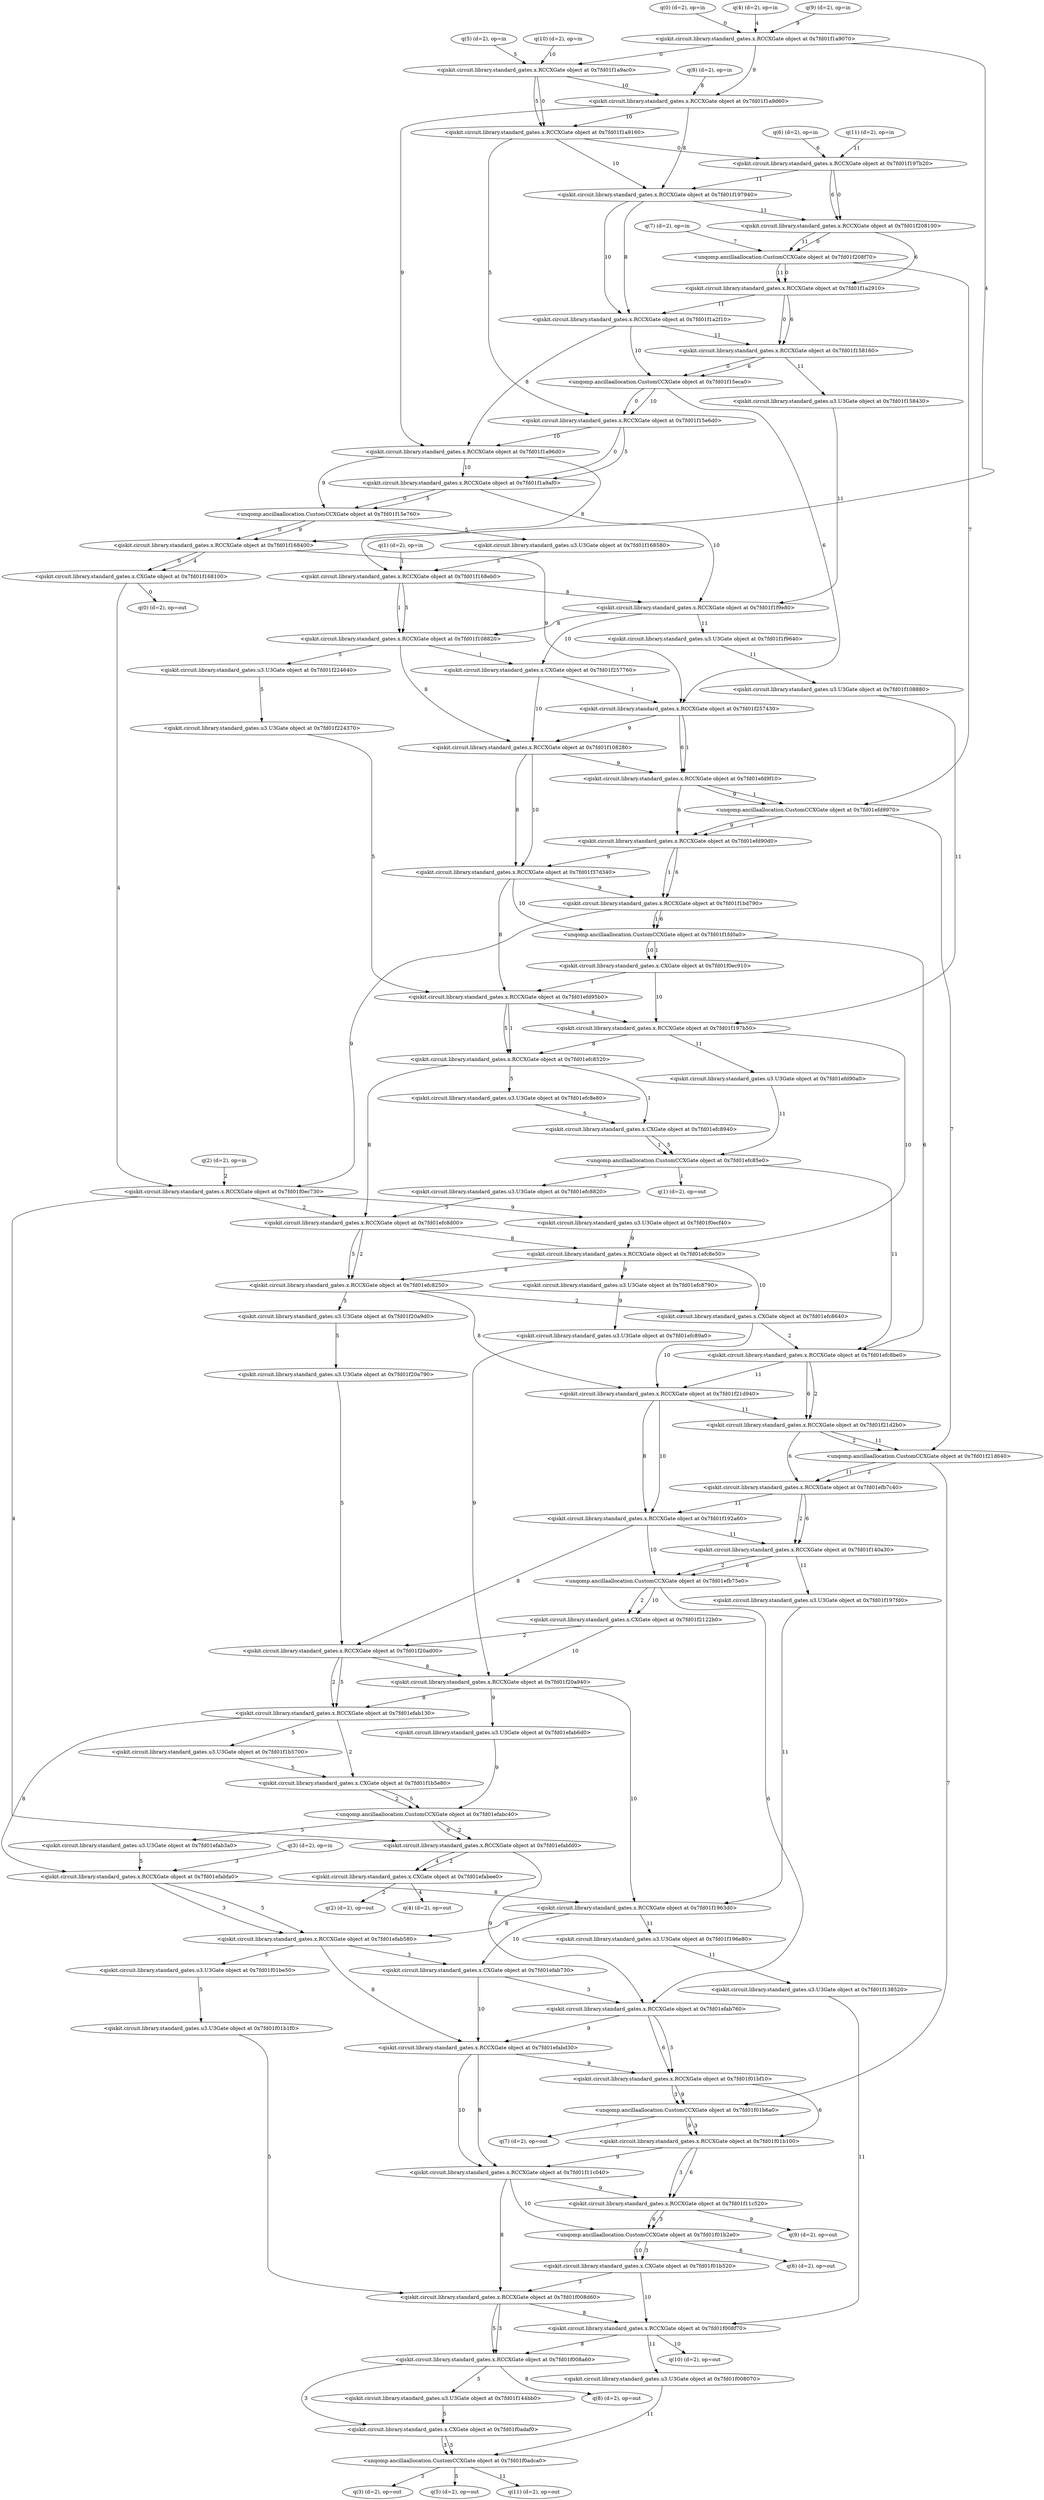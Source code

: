 digraph G {
0 [label="q(0) (d=2), op=in", qubits="0", matrix="None", ancilla=false];
1 [label="q(1) (d=2), op=in", qubits="1", matrix="None", ancilla=false];
2 [label="q(2) (d=2), op=in", qubits="2", matrix="None", ancilla=false];
3 [label="q(3) (d=2), op=in", qubits="3", matrix="None", ancilla=false];
4 [label="q(4) (d=2), op=in", qubits="4", matrix="None", ancilla=false];
5 [label="q(5) (d=2), op=in", qubits="5", matrix="None", ancilla=false];
6 [label="q(6) (d=2), op=in", qubits="6", matrix="None", ancilla=false];
7 [label="q(7) (d=2), op=in", qubits="7", matrix="None", ancilla=false];
8 [label="q(8) (d=2), op=in", qubits="8", matrix="None", ancilla=false];
9 [label="q(9) (d=2), op=in", qubits="9", matrix="None", ancilla=true];
10 [label="q(10) (d=2), op=in", qubits="10", matrix="None", ancilla=true];
11 [label="q(11) (d=2), op=in", qubits="11", matrix="None", ancilla=true];
12 [label="<qiskit.circuit.library.standard_gates.x.RCCXGate object at 0x7fd01f1a9070>", qubits="0,4,9", matrix="[[0, 1], [-1, 0]]"];
13 [label="<qiskit.circuit.library.standard_gates.x.RCCXGate object at 0x7fd01f1a9ac0>", qubits="0,5,10", matrix="[[0, 1], [-1, 0]]"];
14 [label="<qiskit.circuit.library.standard_gates.x.RCCXGate object at 0x7fd01f1a9d60>", qubits="9,10,8", matrix="[[0, 1], [-1, 0]]"];
15 [label="<qiskit.circuit.library.standard_gates.x.RCCXGate object at 0x7fd01f1a9160>", qubits="0,5,10", matrix="[[0, 1], [-1, 0]]"];
16 [label="<qiskit.circuit.library.standard_gates.x.RCCXGate object at 0x7fd01f197b20>", qubits="0,6,11", matrix="[[0, 1], [-1, 0]]"];
17 [label="<qiskit.circuit.library.standard_gates.x.RCCXGate object at 0x7fd01f197940>", qubits="10,11,8", matrix="[[0, 1], [-1, 0]]"];
18 [label="<qiskit.circuit.library.standard_gates.x.RCCXGate object at 0x7fd01f208100>", qubits="0,6,11", matrix="[[0, 1], [-1, 0]]"];
19 [label="<unqomp.ancillaallocation.CustomCCXGate object at 0x7fd01f208f70>", qubits="0,11,7", matrix="[[0, 1], [1, 0]]"];
20 [label="<qiskit.circuit.library.standard_gates.x.RCCXGate object at 0x7fd01f1a2910>", qubits="0,6,11", matrix="[[0, 1], [-1, 0]]"];
21 [label="<qiskit.circuit.library.standard_gates.x.RCCXGate object at 0x7fd01f1a2f10>", qubits="10,11,8", matrix="[[0, 1], [-1, 0]]"];
22 [label="<qiskit.circuit.library.standard_gates.x.RCCXGate object at 0x7fd01f158160>", qubits="0,6,11", matrix="[[0, 1], [-1, 0]]"];
23 [label="<qiskit.circuit.library.standard_gates.u3.U3Gate object at 0x7fd01f158430>", qubits="11", matrix="[[0, 1], [1, 0]]"];
24 [label="<unqomp.ancillaallocation.CustomCCXGate object at 0x7fd01f15eca0>", qubits="0,10,6", matrix="[[0, 1], [1, 0]]"];
25 [label="<qiskit.circuit.library.standard_gates.x.RCCXGate object at 0x7fd01f15e6d0>", qubits="0,5,10", matrix="[[0, 1], [-1, 0]]"];
26 [label="<qiskit.circuit.library.standard_gates.x.RCCXGate object at 0x7fd01f1a96d0>", qubits="9,10,8", matrix="[[0, 1], [-1, 0]]"];
27 [label="<qiskit.circuit.library.standard_gates.x.RCCXGate object at 0x7fd01f1a9af0>", qubits="0,5,10", matrix="[[0, 1], [-1, 0]]"];
28 [label="<unqomp.ancillaallocation.CustomCCXGate object at 0x7fd01f15e760>", qubits="0,9,5", matrix="[[0, 1], [1, 0]]"];
29 [label="<qiskit.circuit.library.standard_gates.x.RCCXGate object at 0x7fd01f168400>", qubits="0,4,9", matrix="[[0, 1], [-1, 0]]"];
30 [label="<qiskit.circuit.library.standard_gates.x.CXGate object at 0x7fd01f168100>", qubits="0,4", matrix="[[0, 1], [1, 0]]"];
31 [label="<qiskit.circuit.library.standard_gates.u3.U3Gate object at 0x7fd01f168580>", qubits="5", matrix="[[0, 1], [1, 0]]"];
32 [label="<qiskit.circuit.library.standard_gates.x.RCCXGate object at 0x7fd01f168eb0>", qubits="1,5,8", matrix="[[0, 1], [-1, 0]]"];
33 [label="<qiskit.circuit.library.standard_gates.x.RCCXGate object at 0x7fd01f1f9e80>", qubits="11,8,10", matrix="[[0, 1], [-1, 0]]"];
34 [label="<qiskit.circuit.library.standard_gates.u3.U3Gate object at 0x7fd01f1f9640>", qubits="11", matrix="[[0, 1], [1, 0]]"];
35 [label="<qiskit.circuit.library.standard_gates.u3.U3Gate object at 0x7fd01f108880>", qubits="11", matrix="[[0, 1], [1, 0]]"];
36 [label="<qiskit.circuit.library.standard_gates.x.RCCXGate object at 0x7fd01f108820>", qubits="1,5,8", matrix="[[0, 1], [-1, 0]]"];
37 [label="<qiskit.circuit.library.standard_gates.x.CXGate object at 0x7fd01f257760>", qubits="1,10", matrix="[[0, 1], [1, 0]]"];
38 [label="<qiskit.circuit.library.standard_gates.x.RCCXGate object at 0x7fd01f257430>", qubits="1,6,9", matrix="[[0, 1], [-1, 0]]"];
39 [label="<qiskit.circuit.library.standard_gates.x.RCCXGate object at 0x7fd01f108280>", qubits="10,9,8", matrix="[[0, 1], [-1, 0]]"];
40 [label="<qiskit.circuit.library.standard_gates.x.RCCXGate object at 0x7fd01efd9f10>", qubits="1,6,9", matrix="[[0, 1], [-1, 0]]"];
41 [label="<unqomp.ancillaallocation.CustomCCXGate object at 0x7fd01efd9970>", qubits="1,9,7", matrix="[[0, 1], [1, 0]]"];
42 [label="<qiskit.circuit.library.standard_gates.x.RCCXGate object at 0x7fd01efd90d0>", qubits="1,6,9", matrix="[[0, 1], [-1, 0]]"];
43 [label="<qiskit.circuit.library.standard_gates.x.RCCXGate object at 0x7fd01f37d340>", qubits="10,9,8", matrix="[[0, 1], [-1, 0]]"];
44 [label="<qiskit.circuit.library.standard_gates.x.RCCXGate object at 0x7fd01f1bd790>", qubits="1,6,9", matrix="[[0, 1], [-1, 0]]"];
45 [label="<unqomp.ancillaallocation.CustomCCXGate object at 0x7fd01f1fd0a0>", qubits="1,10,6", matrix="[[0, 1], [1, 0]]"];
46 [label="<qiskit.circuit.library.standard_gates.x.CXGate object at 0x7fd01f0ec910>", qubits="1,10", matrix="[[0, 1], [1, 0]]"];
47 [label="<qiskit.circuit.library.standard_gates.x.RCCXGate object at 0x7fd01f0ec730>", qubits="2,4,9", matrix="[[0, 1], [-1, 0]]"];
48 [label="<qiskit.circuit.library.standard_gates.u3.U3Gate object at 0x7fd01f0ecf40>", qubits="9", matrix="[[0, 1], [1, 0]]"];
49 [label="<qiskit.circuit.library.standard_gates.u3.U3Gate object at 0x7fd01f224640>", qubits="5", matrix="[[0, 1], [1, 0]]"];
50 [label="<qiskit.circuit.library.standard_gates.u3.U3Gate object at 0x7fd01f224370>", qubits="5", matrix="[[0, 1], [1, 0]]"];
51 [label="<qiskit.circuit.library.standard_gates.x.RCCXGate object at 0x7fd01efd95b0>", qubits="1,5,8", matrix="[[0, 1], [-1, 0]]"];
52 [label="<qiskit.circuit.library.standard_gates.x.RCCXGate object at 0x7fd01f197b50>", qubits="11,8,10", matrix="[[0, 1], [-1, 0]]"];
53 [label="<qiskit.circuit.library.standard_gates.u3.U3Gate object at 0x7fd01efd90a0>", qubits="11", matrix="[[0, 1], [1, 0]]"];
54 [label="<qiskit.circuit.library.standard_gates.x.RCCXGate object at 0x7fd01efc8520>", qubits="1,5,8", matrix="[[0, 1], [-1, 0]]"];
55 [label="<qiskit.circuit.library.standard_gates.u3.U3Gate object at 0x7fd01efc8e80>", qubits="5", matrix="[[0, 1], [1, 0]]"];
56 [label="<qiskit.circuit.library.standard_gates.x.CXGate object at 0x7fd01efc8940>", qubits="1,5", matrix="[[0, 1], [1, 0]]"];
57 [label="<unqomp.ancillaallocation.CustomCCXGate object at 0x7fd01efc85e0>", qubits="1,11,5", matrix="[[0, 1], [1, 0]]"];
58 [label="<qiskit.circuit.library.standard_gates.u3.U3Gate object at 0x7fd01efc8820>", qubits="5", matrix="[[0, 1], [1, 0]]"];
59 [label="<qiskit.circuit.library.standard_gates.x.RCCXGate object at 0x7fd01efc8d00>", qubits="2,5,8", matrix="[[0, 1], [-1, 0]]"];
60 [label="<qiskit.circuit.library.standard_gates.x.RCCXGate object at 0x7fd01efc8e50>", qubits="9,8,10", matrix="[[0, 1], [-1, 0]]"];
61 [label="<qiskit.circuit.library.standard_gates.u3.U3Gate object at 0x7fd01efc8790>", qubits="9", matrix="[[0, 1], [1, 0]]"];
62 [label="<qiskit.circuit.library.standard_gates.u3.U3Gate object at 0x7fd01efc89a0>", qubits="9", matrix="[[0, 1], [1, 0]]"];
63 [label="<qiskit.circuit.library.standard_gates.x.RCCXGate object at 0x7fd01efc8250>", qubits="2,5,8", matrix="[[0, 1], [-1, 0]]"];
64 [label="<qiskit.circuit.library.standard_gates.x.CXGate object at 0x7fd01efc8640>", qubits="2,10", matrix="[[0, 1], [1, 0]]"];
65 [label="<qiskit.circuit.library.standard_gates.x.RCCXGate object at 0x7fd01efc8be0>", qubits="2,6,11", matrix="[[0, 1], [-1, 0]]"];
66 [label="<qiskit.circuit.library.standard_gates.x.RCCXGate object at 0x7fd01f21d940>", qubits="10,11,8", matrix="[[0, 1], [-1, 0]]"];
67 [label="<qiskit.circuit.library.standard_gates.x.RCCXGate object at 0x7fd01f21d2b0>", qubits="2,6,11", matrix="[[0, 1], [-1, 0]]"];
68 [label="<unqomp.ancillaallocation.CustomCCXGate object at 0x7fd01f21d640>", qubits="2,11,7", matrix="[[0, 1], [1, 0]]"];
69 [label="<qiskit.circuit.library.standard_gates.x.RCCXGate object at 0x7fd01efb7c40>", qubits="2,6,11", matrix="[[0, 1], [-1, 0]]"];
70 [label="<qiskit.circuit.library.standard_gates.x.RCCXGate object at 0x7fd01f192a60>", qubits="10,11,8", matrix="[[0, 1], [-1, 0]]"];
71 [label="<qiskit.circuit.library.standard_gates.x.RCCXGate object at 0x7fd01f140a30>", qubits="2,6,11", matrix="[[0, 1], [-1, 0]]"];
72 [label="<qiskit.circuit.library.standard_gates.u3.U3Gate object at 0x7fd01f197fd0>", qubits="11", matrix="[[0, 1], [1, 0]]"];
73 [label="<unqomp.ancillaallocation.CustomCCXGate object at 0x7fd01efb75e0>", qubits="2,10,6", matrix="[[0, 1], [1, 0]]"];
74 [label="<qiskit.circuit.library.standard_gates.x.CXGate object at 0x7fd01f2122b0>", qubits="2,10", matrix="[[0, 1], [1, 0]]"];
75 [label="<qiskit.circuit.library.standard_gates.u3.U3Gate object at 0x7fd01f20a9d0>", qubits="5", matrix="[[0, 1], [1, 0]]"];
76 [label="<qiskit.circuit.library.standard_gates.u3.U3Gate object at 0x7fd01f20a790>", qubits="5", matrix="[[0, 1], [1, 0]]"];
77 [label="<qiskit.circuit.library.standard_gates.x.RCCXGate object at 0x7fd01f20ad00>", qubits="2,5,8", matrix="[[0, 1], [-1, 0]]"];
78 [label="<qiskit.circuit.library.standard_gates.x.RCCXGate object at 0x7fd01f20a940>", qubits="9,8,10", matrix="[[0, 1], [-1, 0]]"];
79 [label="<qiskit.circuit.library.standard_gates.u3.U3Gate object at 0x7fd01efab6d0>", qubits="9", matrix="[[0, 1], [1, 0]]"];
80 [label="<qiskit.circuit.library.standard_gates.x.RCCXGate object at 0x7fd01efab130>", qubits="2,5,8", matrix="[[0, 1], [-1, 0]]"];
81 [label="<qiskit.circuit.library.standard_gates.u3.U3Gate object at 0x7fd01f1b5700>", qubits="5", matrix="[[0, 1], [1, 0]]"];
82 [label="<qiskit.circuit.library.standard_gates.x.CXGate object at 0x7fd01f1b5e80>", qubits="2,5", matrix="[[0, 1], [1, 0]]"];
83 [label="<unqomp.ancillaallocation.CustomCCXGate object at 0x7fd01efabc40>", qubits="2,9,5", matrix="[[0, 1], [1, 0]]"];
84 [label="<qiskit.circuit.library.standard_gates.x.RCCXGate object at 0x7fd01efabfd0>", qubits="2,4,9", matrix="[[0, 1], [-1, 0]]"];
85 [label="<qiskit.circuit.library.standard_gates.x.CXGate object at 0x7fd01efabee0>", qubits="2,4", matrix="[[0, 1], [1, 0]]"];
86 [label="<qiskit.circuit.library.standard_gates.u3.U3Gate object at 0x7fd01efab3a0>", qubits="5", matrix="[[0, 1], [1, 0]]"];
87 [label="<qiskit.circuit.library.standard_gates.x.RCCXGate object at 0x7fd01efabfa0>", qubits="3,5,8", matrix="[[0, 1], [-1, 0]]"];
88 [label="<qiskit.circuit.library.standard_gates.x.RCCXGate object at 0x7fd01f1963d0>", qubits="11,8,10", matrix="[[0, 1], [-1, 0]]"];
89 [label="<qiskit.circuit.library.standard_gates.u3.U3Gate object at 0x7fd01f196e80>", qubits="11", matrix="[[0, 1], [1, 0]]"];
90 [label="<qiskit.circuit.library.standard_gates.u3.U3Gate object at 0x7fd01f138520>", qubits="11", matrix="[[0, 1], [1, 0]]"];
91 [label="<qiskit.circuit.library.standard_gates.x.RCCXGate object at 0x7fd01efab580>", qubits="3,5,8", matrix="[[0, 1], [-1, 0]]"];
92 [label="<qiskit.circuit.library.standard_gates.x.CXGate object at 0x7fd01efab730>", qubits="3,10", matrix="[[0, 1], [1, 0]]"];
93 [label="<qiskit.circuit.library.standard_gates.x.RCCXGate object at 0x7fd01efab760>", qubits="3,6,9", matrix="[[0, 1], [-1, 0]]"];
94 [label="<qiskit.circuit.library.standard_gates.x.RCCXGate object at 0x7fd01efabd30>", qubits="10,9,8", matrix="[[0, 1], [-1, 0]]"];
95 [label="<qiskit.circuit.library.standard_gates.x.RCCXGate object at 0x7fd01f01bf10>", qubits="3,6,9", matrix="[[0, 1], [-1, 0]]"];
96 [label="<unqomp.ancillaallocation.CustomCCXGate object at 0x7fd01f01b6a0>", qubits="3,9,7", matrix="[[0, 1], [1, 0]]"];
97 [label="<qiskit.circuit.library.standard_gates.x.RCCXGate object at 0x7fd01f01b100>", qubits="3,6,9", matrix="[[0, 1], [-1, 0]]"];
98 [label="<qiskit.circuit.library.standard_gates.x.RCCXGate object at 0x7fd01f11c040>", qubits="10,9,8", matrix="[[0, 1], [-1, 0]]"];
99 [label="<qiskit.circuit.library.standard_gates.x.RCCXGate object at 0x7fd01f11c520>", qubits="3,6,9", matrix="[[0, 1], [-1, 0]]"];
100 [label="<unqomp.ancillaallocation.CustomCCXGate object at 0x7fd01f01b2e0>", qubits="3,10,6", matrix="[[0, 1], [1, 0]]"];
101 [label="<qiskit.circuit.library.standard_gates.x.CXGate object at 0x7fd01f01b520>", qubits="3,10", matrix="[[0, 1], [1, 0]]"];
102 [label="<qiskit.circuit.library.standard_gates.u3.U3Gate object at 0x7fd01f01be50>", qubits="5", matrix="[[0, 1], [1, 0]]"];
103 [label="<qiskit.circuit.library.standard_gates.u3.U3Gate object at 0x7fd01f01b1f0>", qubits="5", matrix="[[0, 1], [1, 0]]"];
104 [label="<qiskit.circuit.library.standard_gates.x.RCCXGate object at 0x7fd01f008d60>", qubits="3,5,8", matrix="[[0, 1], [-1, 0]]"];
105 [label="<qiskit.circuit.library.standard_gates.x.RCCXGate object at 0x7fd01f008f70>", qubits="11,8,10", matrix="[[0, 1], [-1, 0]]"];
106 [label="<qiskit.circuit.library.standard_gates.u3.U3Gate object at 0x7fd01f008070>", qubits="11", matrix="[[0, 1], [1, 0]]"];
107 [label="<qiskit.circuit.library.standard_gates.x.RCCXGate object at 0x7fd01f008a60>", qubits="3,5,8", matrix="[[0, 1], [-1, 0]]"];
108 [label="<qiskit.circuit.library.standard_gates.u3.U3Gate object at 0x7fd01f144bb0>", qubits="5", matrix="[[0, 1], [1, 0]]"];
109 [label="<qiskit.circuit.library.standard_gates.x.CXGate object at 0x7fd01f0adaf0>", qubits="3,5", matrix="[[0, 1], [1, 0]]"];
110 [label="<unqomp.ancillaallocation.CustomCCXGate object at 0x7fd01f0adca0>", qubits="3,11,5", matrix="[[0, 1], [1, 0]]"];
111 [label="q(0) (d=2), op=out", qubits="0", matrix="None", ancilla=false];
112 [label="q(1) (d=2), op=out", qubits="1", matrix="None", ancilla=false];
113 [label="q(2) (d=2), op=out", qubits="2", matrix="None", ancilla=false];
114 [label="q(3) (d=2), op=out", qubits="3", matrix="None", ancilla=false];
115 [label="q(4) (d=2), op=out", qubits="4", matrix="None", ancilla=false];
116 [label="q(5) (d=2), op=out", qubits="5", matrix="None", ancilla=false];
117 [label="q(6) (d=2), op=out", qubits="6", matrix="None", ancilla=false];
118 [label="q(7) (d=2), op=out", qubits="7", matrix="None", ancilla=false];
119 [label="q(8) (d=2), op=out", qubits="8", matrix="None", ancilla=false];
120 [label="q(9) (d=2), op=out", qubits="9", matrix="None", ancilla=true];
121 [label="q(10) (d=2), op=out", qubits="10", matrix="None", ancilla=true];
122 [label="q(11) (d=2), op=out", qubits="11", matrix="None", ancilla=true];
0 -> 12 [label=0];
4 -> 12 [label=4];
9 -> 12 [label=9];
12 -> 13 [label=0];
5 -> 13 [label=5];
10 -> 13 [label=10];
12 -> 14 [label=9];
13 -> 14 [label=10];
8 -> 14 [label=8];
13 -> 15 [label=0];
13 -> 15 [label=5];
14 -> 15 [label=10];
15 -> 16 [label=0];
6 -> 16 [label=6];
11 -> 16 [label=11];
15 -> 17 [label=10];
16 -> 17 [label=11];
14 -> 17 [label=8];
16 -> 18 [label=0];
16 -> 18 [label=6];
17 -> 18 [label=11];
18 -> 19 [label=0];
18 -> 19 [label=11];
7 -> 19 [label=7];
19 -> 20 [label=0];
18 -> 20 [label=6];
19 -> 20 [label=11];
17 -> 21 [label=10];
20 -> 21 [label=11];
17 -> 21 [label=8];
20 -> 22 [label=0];
20 -> 22 [label=6];
21 -> 22 [label=11];
22 -> 23 [label=11];
22 -> 24 [label=0];
21 -> 24 [label=10];
22 -> 24 [label=6];
24 -> 25 [label=0];
15 -> 25 [label=5];
24 -> 25 [label=10];
14 -> 26 [label=9];
25 -> 26 [label=10];
21 -> 26 [label=8];
25 -> 27 [label=0];
25 -> 27 [label=5];
26 -> 27 [label=10];
27 -> 28 [label=0];
26 -> 28 [label=9];
27 -> 28 [label=5];
28 -> 29 [label=0];
12 -> 29 [label=4];
28 -> 29 [label=9];
29 -> 30 [label=0];
29 -> 30 [label=4];
28 -> 31 [label=5];
1 -> 32 [label=1];
31 -> 32 [label=5];
26 -> 32 [label=8];
23 -> 33 [label=11];
32 -> 33 [label=8];
27 -> 33 [label=10];
33 -> 34 [label=11];
34 -> 35 [label=11];
32 -> 36 [label=1];
32 -> 36 [label=5];
33 -> 36 [label=8];
36 -> 37 [label=1];
33 -> 37 [label=10];
37 -> 38 [label=1];
24 -> 38 [label=6];
29 -> 38 [label=9];
37 -> 39 [label=10];
38 -> 39 [label=9];
36 -> 39 [label=8];
38 -> 40 [label=1];
38 -> 40 [label=6];
39 -> 40 [label=9];
40 -> 41 [label=1];
40 -> 41 [label=9];
19 -> 41 [label=7];
41 -> 42 [label=1];
40 -> 42 [label=6];
41 -> 42 [label=9];
39 -> 43 [label=10];
42 -> 43 [label=9];
39 -> 43 [label=8];
42 -> 44 [label=1];
42 -> 44 [label=6];
43 -> 44 [label=9];
44 -> 45 [label=1];
43 -> 45 [label=10];
44 -> 45 [label=6];
45 -> 46 [label=1];
45 -> 46 [label=10];
2 -> 47 [label=2];
30 -> 47 [label=4];
44 -> 47 [label=9];
47 -> 48 [label=9];
36 -> 49 [label=5];
49 -> 50 [label=5];
46 -> 51 [label=1];
50 -> 51 [label=5];
43 -> 51 [label=8];
35 -> 52 [label=11];
51 -> 52 [label=8];
46 -> 52 [label=10];
52 -> 53 [label=11];
51 -> 54 [label=1];
51 -> 54 [label=5];
52 -> 54 [label=8];
54 -> 55 [label=5];
54 -> 56 [label=1];
55 -> 56 [label=5];
56 -> 57 [label=1];
53 -> 57 [label=11];
56 -> 57 [label=5];
57 -> 58 [label=5];
47 -> 59 [label=2];
58 -> 59 [label=5];
54 -> 59 [label=8];
48 -> 60 [label=9];
59 -> 60 [label=8];
52 -> 60 [label=10];
60 -> 61 [label=9];
61 -> 62 [label=9];
59 -> 63 [label=2];
59 -> 63 [label=5];
60 -> 63 [label=8];
63 -> 64 [label=2];
60 -> 64 [label=10];
64 -> 65 [label=2];
45 -> 65 [label=6];
57 -> 65 [label=11];
64 -> 66 [label=10];
65 -> 66 [label=11];
63 -> 66 [label=8];
65 -> 67 [label=2];
65 -> 67 [label=6];
66 -> 67 [label=11];
67 -> 68 [label=2];
67 -> 68 [label=11];
41 -> 68 [label=7];
68 -> 69 [label=2];
67 -> 69 [label=6];
68 -> 69 [label=11];
66 -> 70 [label=10];
69 -> 70 [label=11];
66 -> 70 [label=8];
69 -> 71 [label=2];
69 -> 71 [label=6];
70 -> 71 [label=11];
71 -> 72 [label=11];
71 -> 73 [label=2];
70 -> 73 [label=10];
71 -> 73 [label=6];
73 -> 74 [label=2];
73 -> 74 [label=10];
63 -> 75 [label=5];
75 -> 76 [label=5];
74 -> 77 [label=2];
76 -> 77 [label=5];
70 -> 77 [label=8];
62 -> 78 [label=9];
77 -> 78 [label=8];
74 -> 78 [label=10];
78 -> 79 [label=9];
77 -> 80 [label=2];
77 -> 80 [label=5];
78 -> 80 [label=8];
80 -> 81 [label=5];
80 -> 82 [label=2];
81 -> 82 [label=5];
82 -> 83 [label=2];
79 -> 83 [label=9];
82 -> 83 [label=5];
83 -> 84 [label=2];
47 -> 84 [label=4];
83 -> 84 [label=9];
84 -> 85 [label=2];
84 -> 85 [label=4];
83 -> 86 [label=5];
3 -> 87 [label=3];
86 -> 87 [label=5];
80 -> 87 [label=8];
72 -> 88 [label=11];
87 -> 88 [label=8];
78 -> 88 [label=10];
88 -> 89 [label=11];
89 -> 90 [label=11];
87 -> 91 [label=3];
87 -> 91 [label=5];
88 -> 91 [label=8];
91 -> 92 [label=3];
88 -> 92 [label=10];
92 -> 93 [label=3];
73 -> 93 [label=6];
84 -> 93 [label=9];
92 -> 94 [label=10];
93 -> 94 [label=9];
91 -> 94 [label=8];
93 -> 95 [label=3];
93 -> 95 [label=6];
94 -> 95 [label=9];
95 -> 96 [label=3];
95 -> 96 [label=9];
68 -> 96 [label=7];
96 -> 97 [label=3];
95 -> 97 [label=6];
96 -> 97 [label=9];
94 -> 98 [label=10];
97 -> 98 [label=9];
94 -> 98 [label=8];
97 -> 99 [label=3];
97 -> 99 [label=6];
98 -> 99 [label=9];
99 -> 100 [label=3];
98 -> 100 [label=10];
99 -> 100 [label=6];
100 -> 101 [label=3];
100 -> 101 [label=10];
91 -> 102 [label=5];
102 -> 103 [label=5];
101 -> 104 [label=3];
103 -> 104 [label=5];
98 -> 104 [label=8];
90 -> 105 [label=11];
104 -> 105 [label=8];
101 -> 105 [label=10];
105 -> 106 [label=11];
104 -> 107 [label=3];
104 -> 107 [label=5];
105 -> 107 [label=8];
107 -> 108 [label=5];
107 -> 109 [label=3];
108 -> 109 [label=5];
109 -> 110 [label=3];
106 -> 110 [label=11];
109 -> 110 [label=5];
30 -> 111 [label=0];
57 -> 112 [label=1];
85 -> 113 [label=2];
110 -> 114 [label=3];
85 -> 115 [label=4];
110 -> 116 [label=5];
100 -> 117 [label=6];
96 -> 118 [label=7];
107 -> 119 [label=8];
99 -> 120 [label=9];
105 -> 121 [label=10];
110 -> 122 [label=11];
}

